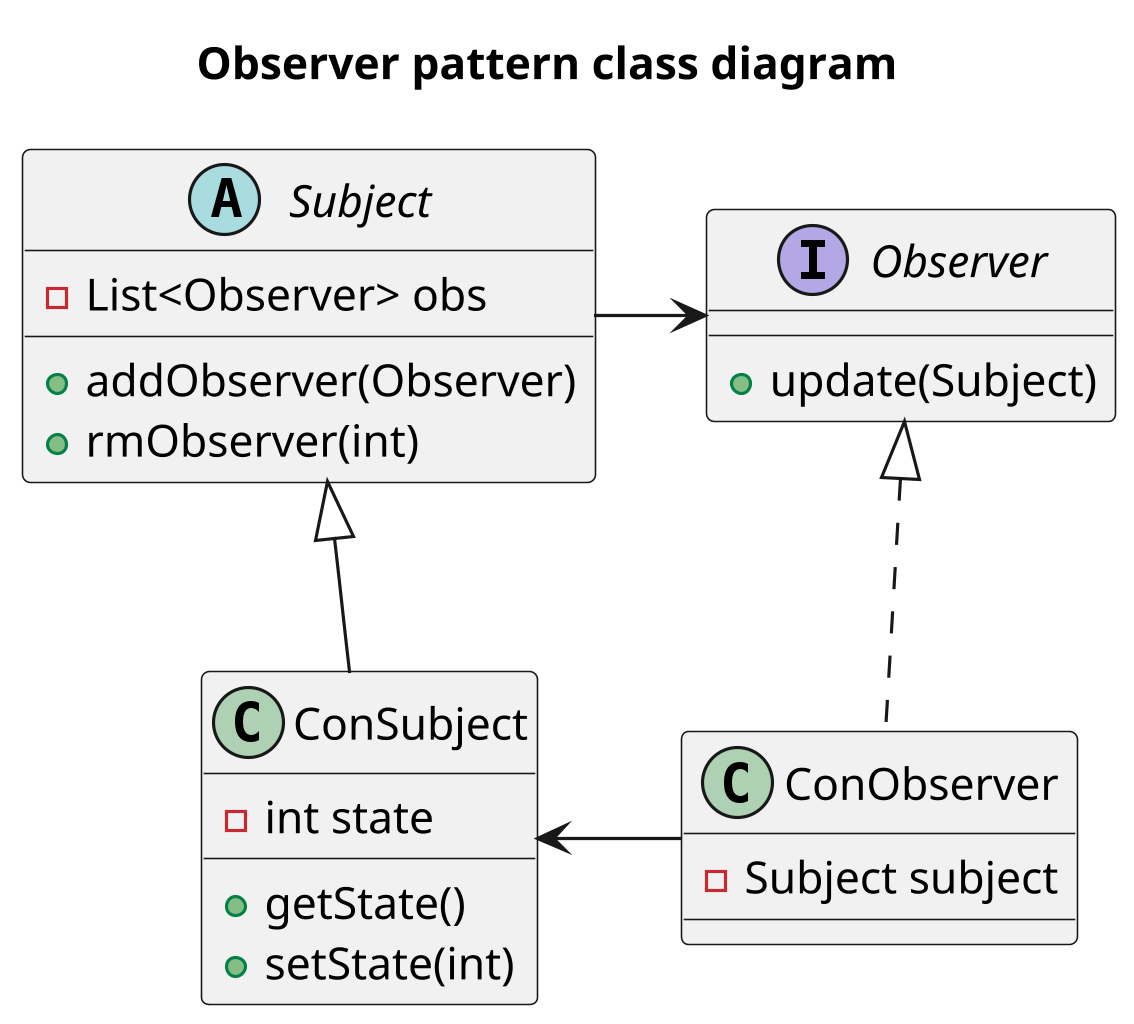 @startuml
scale 1024 height
title Observer pattern class diagram

abstract class Subject {
    - List<Observer> obs
    + addObserver(Observer)
    + rmObserver(int)
}
class ConSubject {
    - int state
    + getState()
    + setState(int)
}
interface Observer {
    + update(Subject)
}
class ConObserver {
    - Subject subject
}

Subject <|-- ConSubject
Observer <|.. ConObserver
Subject -> Observer
ConSubject <- ConObserver
@enduml